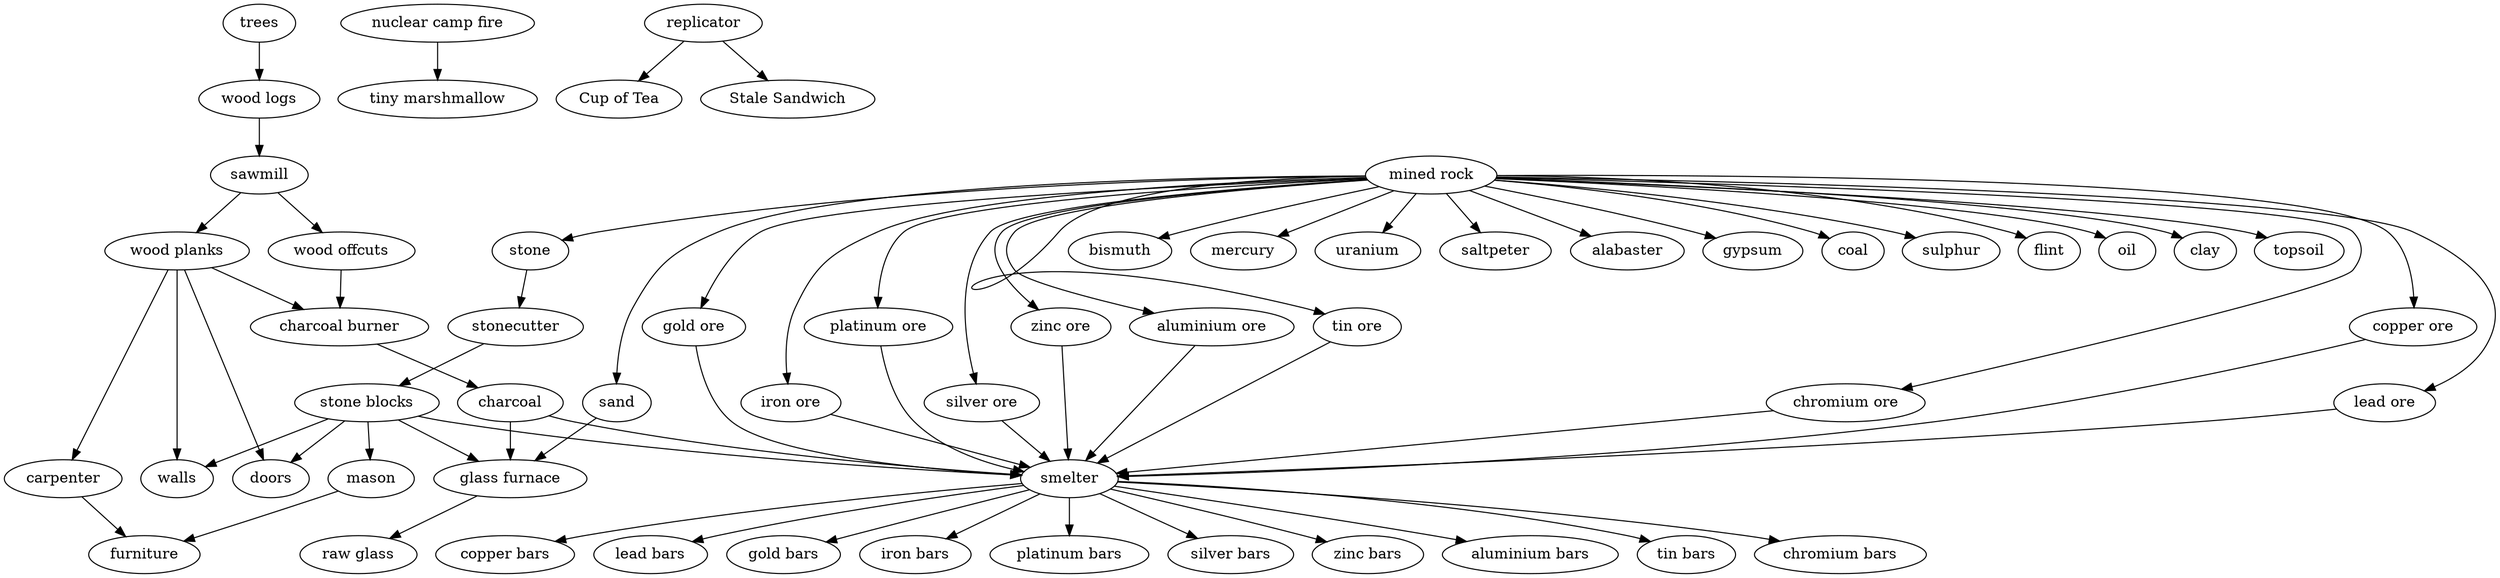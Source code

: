 digraph G {
	trees -> "wood logs" -> sawmill -> "wood planks" -> carpenter -> furniture
	"wood planks" -> "charcoal burner"
	"wood planks" -> walls
	"wood planks" -> doors
	sawmill -> "wood offcuts" -> "charcoal burner" -> charcoal

	stone -> stonecutter -> "stone blocks" -> mason -> furniture
	"stone blocks" -> "glass furnace"
	"stone blocks" -> smelter
	"stone blocks" -> walls
	"stone blocks" -> doors

	sand -> "glass furnace" -> "raw glass"

	charcoal -> smelter
	charcoal -> "glass furnace"

	"mined rock" -> stone
	"mined rock" -> "aluminium ore"
	"mined rock" -> "tin ore"
	"mined rock" -> "chromium ore"
	"mined rock" -> "copper ore"
	"mined rock" -> "lead ore"
	"mined rock" -> "gold ore"
	"mined rock" -> "iron ore"
	"mined rock" -> "platinum ore"
	"mined rock" -> "silver ore"
	"mined rock" -> "zinc ore"
	"mined rock" -> bismuth
	"mined rock" -> mercury
	"mined rock" -> uranium
	"mined rock" -> saltpeter
	"mined rock" -> alabaster
	"mined rock" -> gypsum
	"mined rock" -> coal
	"mined rock" -> sulphur
	"mined rock" -> flint
	"mined rock" -> sand
	"mined rock" -> oil
	"mined rock" -> clay
	"mined rock" -> topsoil

	"aluminium ore" -> smelter -> "aluminium bars"
	"tin ore" -> smelter -> "tin bars"
	"chromium ore" -> smelter -> "chromium bars"
	"copper ore" -> smelter -> "copper bars"
	"lead ore" -> smelter -> "lead bars"
	"gold ore" -> smelter -> "gold bars"
	"iron ore" -> smelter -> "iron bars"
	"platinum ore" -> smelter -> "platinum bars"
	"silver ore" -> smelter -> "silver bars"
	"zinc ore" -> smelter -> "zinc bars"

	"nuclear camp fire" -> "tiny marshmallow"

	replicator -> "Cup of Tea"
	replicator -> "Stale Sandwich"

}
